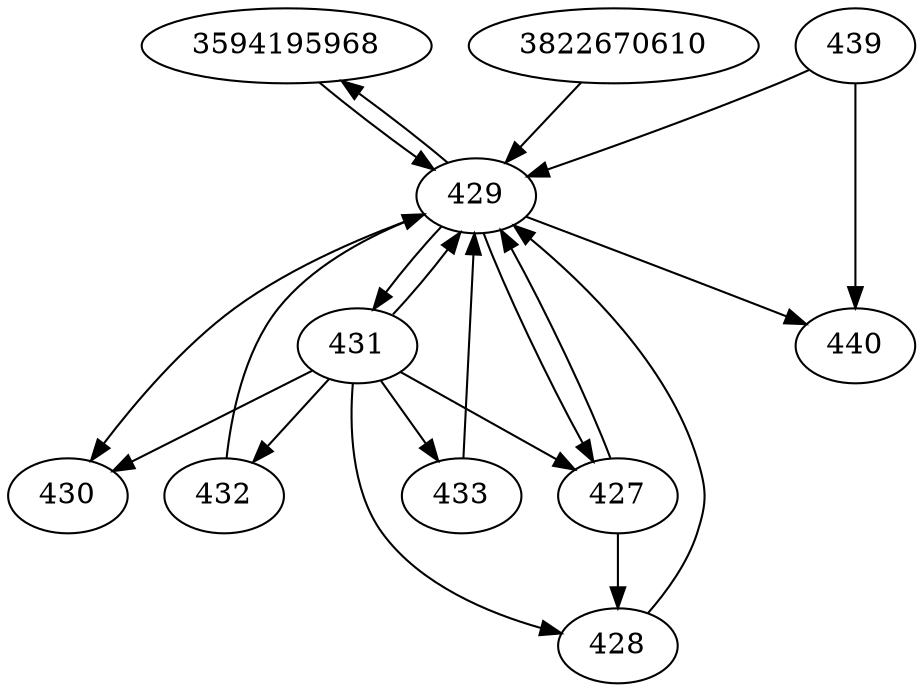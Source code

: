 strict digraph  {
3594195968;
427;
428;
429;
430;
431;
432;
433;
3822670610;
439;
440;
3594195968 -> 429;
427 -> 428;
427 -> 429;
428 -> 429;
429 -> 427;
429 -> 430;
429 -> 3594195968;
429 -> 431;
429 -> 440;
431 -> 429;
431 -> 428;
431 -> 432;
431 -> 433;
431 -> 427;
431 -> 430;
432 -> 429;
433 -> 429;
3822670610 -> 429;
439 -> 440;
439 -> 429;
}
